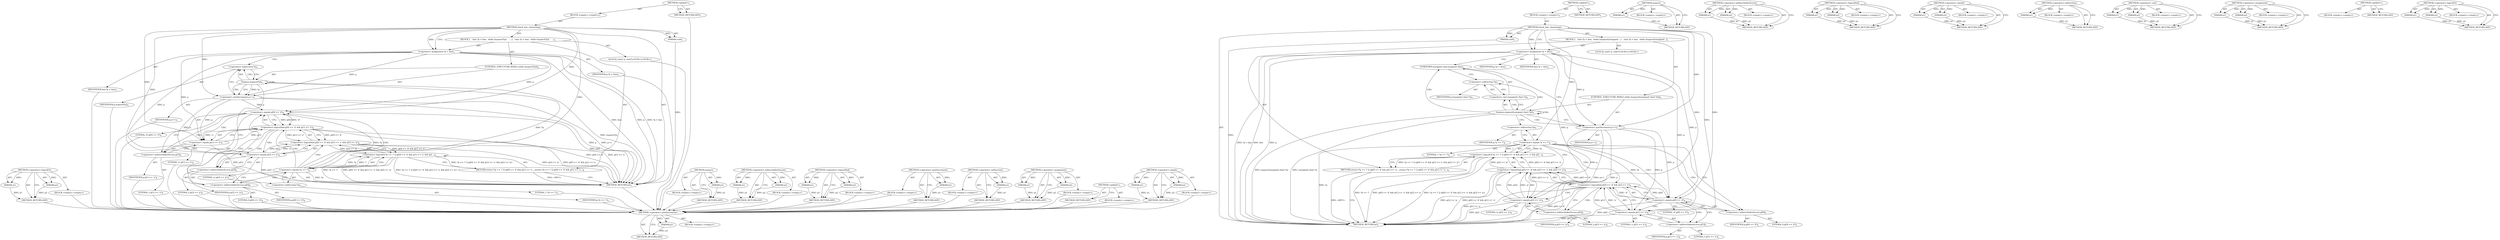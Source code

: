 digraph "&lt;operator&gt;.logicalOr" {
vulnerable_82 [label=<(METHOD,&lt;operator&gt;.logicalOr)>];
vulnerable_83 [label=<(PARAM,p1)>];
vulnerable_84 [label=<(PARAM,p2)>];
vulnerable_85 [label=<(BLOCK,&lt;empty&gt;,&lt;empty&gt;)>];
vulnerable_86 [label=<(METHOD_RETURN,ANY)>];
vulnerable_6 [label=<(METHOD,&lt;global&gt;)<SUB>1</SUB>>];
vulnerable_7 [label=<(BLOCK,&lt;empty&gt;,&lt;empty&gt;)<SUB>1</SUB>>];
vulnerable_8 [label=<(METHOD,check_line_charstring)<SUB>1</SUB>>];
vulnerable_9 [label=<(PARAM,void)<SUB>1</SUB>>];
vulnerable_10 [label=<(BLOCK,{
   char *p = line;
  while (isspace(*p))
    ...,{
   char *p = line;
  while (isspace(*p))
    ...)<SUB>2</SUB>>];
vulnerable_11 [label="<(LOCAL,char* p: char*)<SUB>3</SUB>>"];
vulnerable_12 [label=<(&lt;operator&gt;.assignment,*p = line)<SUB>3</SUB>>];
vulnerable_13 [label=<(IDENTIFIER,p,*p = line)<SUB>3</SUB>>];
vulnerable_14 [label=<(IDENTIFIER,line,*p = line)<SUB>3</SUB>>];
vulnerable_15 [label=<(CONTROL_STRUCTURE,WHILE,while (isspace(*p)))<SUB>4</SUB>>];
vulnerable_16 [label=<(isspace,isspace(*p))<SUB>4</SUB>>];
vulnerable_17 [label=<(&lt;operator&gt;.indirection,*p)<SUB>4</SUB>>];
vulnerable_18 [label=<(IDENTIFIER,p,isspace(*p))<SUB>4</SUB>>];
vulnerable_19 [label=<(&lt;operator&gt;.postIncrement,p++)<SUB>5</SUB>>];
vulnerable_20 [label=<(IDENTIFIER,p,p++)<SUB>5</SUB>>];
vulnerable_21 [label=<(RETURN,return (*p == '/' || (p[0] == 'd' &amp;&amp; p[1] == 'u...,return (*p == '/' || (p[0] == 'd' &amp;&amp; p[1] == 'u...)<SUB>6</SUB>>];
vulnerable_22 [label=<(&lt;operator&gt;.logicalOr,*p == '/' || (p[0] == 'd' &amp;&amp; p[1] == 'u' &amp;&amp; p[2...)<SUB>6</SUB>>];
vulnerable_23 [label=<(&lt;operator&gt;.equals,*p == '/')<SUB>6</SUB>>];
vulnerable_24 [label=<(&lt;operator&gt;.indirection,*p)<SUB>6</SUB>>];
vulnerable_25 [label=<(IDENTIFIER,p,*p == '/')<SUB>6</SUB>>];
vulnerable_26 [label=<(LITERAL,'/',*p == '/')<SUB>6</SUB>>];
vulnerable_27 [label=<(&lt;operator&gt;.logicalAnd,p[0] == 'd' &amp;&amp; p[1] == 'u' &amp;&amp; p[2] == 'p')<SUB>6</SUB>>];
vulnerable_28 [label=<(&lt;operator&gt;.logicalAnd,p[0] == 'd' &amp;&amp; p[1] == 'u')<SUB>6</SUB>>];
vulnerable_29 [label=<(&lt;operator&gt;.equals,p[0] == 'd')<SUB>6</SUB>>];
vulnerable_30 [label=<(&lt;operator&gt;.indirectIndexAccess,p[0])<SUB>6</SUB>>];
vulnerable_31 [label=<(IDENTIFIER,p,p[0] == 'd')<SUB>6</SUB>>];
vulnerable_32 [label=<(LITERAL,0,p[0] == 'd')<SUB>6</SUB>>];
vulnerable_33 [label=<(LITERAL,'d',p[0] == 'd')<SUB>6</SUB>>];
vulnerable_34 [label=<(&lt;operator&gt;.equals,p[1] == 'u')<SUB>6</SUB>>];
vulnerable_35 [label=<(&lt;operator&gt;.indirectIndexAccess,p[1])<SUB>6</SUB>>];
vulnerable_36 [label=<(IDENTIFIER,p,p[1] == 'u')<SUB>6</SUB>>];
vulnerable_37 [label=<(LITERAL,1,p[1] == 'u')<SUB>6</SUB>>];
vulnerable_38 [label=<(LITERAL,'u',p[1] == 'u')<SUB>6</SUB>>];
vulnerable_39 [label=<(&lt;operator&gt;.equals,p[2] == 'p')<SUB>6</SUB>>];
vulnerable_40 [label=<(&lt;operator&gt;.indirectIndexAccess,p[2])<SUB>6</SUB>>];
vulnerable_41 [label=<(IDENTIFIER,p,p[2] == 'p')<SUB>6</SUB>>];
vulnerable_42 [label=<(LITERAL,2,p[2] == 'p')<SUB>6</SUB>>];
vulnerable_43 [label=<(LITERAL,'p',p[2] == 'p')<SUB>6</SUB>>];
vulnerable_44 [label=<(METHOD_RETURN,int)<SUB>1</SUB>>];
vulnerable_46 [label=<(METHOD_RETURN,ANY)<SUB>1</SUB>>];
vulnerable_70 [label=<(METHOD,isspace)>];
vulnerable_71 [label=<(PARAM,p1)>];
vulnerable_72 [label=<(BLOCK,&lt;empty&gt;,&lt;empty&gt;)>];
vulnerable_73 [label=<(METHOD_RETURN,ANY)>];
vulnerable_97 [label=<(METHOD,&lt;operator&gt;.indirectIndexAccess)>];
vulnerable_98 [label=<(PARAM,p1)>];
vulnerable_99 [label=<(PARAM,p2)>];
vulnerable_100 [label=<(BLOCK,&lt;empty&gt;,&lt;empty&gt;)>];
vulnerable_101 [label=<(METHOD_RETURN,ANY)>];
vulnerable_92 [label=<(METHOD,&lt;operator&gt;.logicalAnd)>];
vulnerable_93 [label=<(PARAM,p1)>];
vulnerable_94 [label=<(PARAM,p2)>];
vulnerable_95 [label=<(BLOCK,&lt;empty&gt;,&lt;empty&gt;)>];
vulnerable_96 [label=<(METHOD_RETURN,ANY)>];
vulnerable_78 [label=<(METHOD,&lt;operator&gt;.postIncrement)>];
vulnerable_79 [label=<(PARAM,p1)>];
vulnerable_80 [label=<(BLOCK,&lt;empty&gt;,&lt;empty&gt;)>];
vulnerable_81 [label=<(METHOD_RETURN,ANY)>];
vulnerable_74 [label=<(METHOD,&lt;operator&gt;.indirection)>];
vulnerable_75 [label=<(PARAM,p1)>];
vulnerable_76 [label=<(BLOCK,&lt;empty&gt;,&lt;empty&gt;)>];
vulnerable_77 [label=<(METHOD_RETURN,ANY)>];
vulnerable_65 [label=<(METHOD,&lt;operator&gt;.assignment)>];
vulnerable_66 [label=<(PARAM,p1)>];
vulnerable_67 [label=<(PARAM,p2)>];
vulnerable_68 [label=<(BLOCK,&lt;empty&gt;,&lt;empty&gt;)>];
vulnerable_69 [label=<(METHOD_RETURN,ANY)>];
vulnerable_59 [label=<(METHOD,&lt;global&gt;)<SUB>1</SUB>>];
vulnerable_60 [label=<(BLOCK,&lt;empty&gt;,&lt;empty&gt;)>];
vulnerable_61 [label=<(METHOD_RETURN,ANY)>];
vulnerable_87 [label=<(METHOD,&lt;operator&gt;.equals)>];
vulnerable_88 [label=<(PARAM,p1)>];
vulnerable_89 [label=<(PARAM,p2)>];
vulnerable_90 [label=<(BLOCK,&lt;empty&gt;,&lt;empty&gt;)>];
vulnerable_91 [label=<(METHOD_RETURN,ANY)>];
fixed_85 [label=<(METHOD,&lt;operator&gt;.postIncrement)>];
fixed_86 [label=<(PARAM,p1)>];
fixed_87 [label=<(BLOCK,&lt;empty&gt;,&lt;empty&gt;)>];
fixed_88 [label=<(METHOD_RETURN,ANY)>];
fixed_6 [label=<(METHOD,&lt;global&gt;)<SUB>1</SUB>>];
fixed_7 [label=<(BLOCK,&lt;empty&gt;,&lt;empty&gt;)<SUB>1</SUB>>];
fixed_8 [label=<(METHOD,check_line_charstring)<SUB>1</SUB>>];
fixed_9 [label=<(PARAM,void)<SUB>1</SUB>>];
fixed_10 [label=<(BLOCK,{
   char *p = line;
  while (isspace((unsigned...,{
   char *p = line;
  while (isspace((unsigned...)<SUB>2</SUB>>];
fixed_11 [label="<(LOCAL,char* p: char*)<SUB>3</SUB>>"];
fixed_12 [label=<(&lt;operator&gt;.assignment,*p = line)<SUB>3</SUB>>];
fixed_13 [label=<(IDENTIFIER,p,*p = line)<SUB>3</SUB>>];
fixed_14 [label=<(IDENTIFIER,line,*p = line)<SUB>3</SUB>>];
fixed_15 [label=<(CONTROL_STRUCTURE,WHILE,while (isspace((unsigned char) *p)))<SUB>4</SUB>>];
fixed_16 [label=<(isspace,isspace((unsigned char) *p))<SUB>4</SUB>>];
fixed_17 [label=<(&lt;operator&gt;.cast,(unsigned char) *p)<SUB>4</SUB>>];
fixed_18 [label=<(UNKNOWN,unsigned char,unsigned char)<SUB>4</SUB>>];
fixed_19 [label=<(&lt;operator&gt;.indirection,*p)<SUB>4</SUB>>];
fixed_20 [label=<(IDENTIFIER,p,(unsigned char) *p)<SUB>4</SUB>>];
fixed_21 [label=<(&lt;operator&gt;.postIncrement,p++)<SUB>5</SUB>>];
fixed_22 [label=<(IDENTIFIER,p,p++)<SUB>5</SUB>>];
fixed_23 [label=<(RETURN,return (*p == '/' || (p[0] == 'd' &amp;&amp; p[1] == 'u...,return (*p == '/' || (p[0] == 'd' &amp;&amp; p[1] == 'u...)<SUB>6</SUB>>];
fixed_24 [label=<(&lt;operator&gt;.logicalOr,*p == '/' || (p[0] == 'd' &amp;&amp; p[1] == 'u' &amp;&amp; p[2...)<SUB>6</SUB>>];
fixed_25 [label=<(&lt;operator&gt;.equals,*p == '/')<SUB>6</SUB>>];
fixed_26 [label=<(&lt;operator&gt;.indirection,*p)<SUB>6</SUB>>];
fixed_27 [label=<(IDENTIFIER,p,*p == '/')<SUB>6</SUB>>];
fixed_28 [label=<(LITERAL,'/',*p == '/')<SUB>6</SUB>>];
fixed_29 [label=<(&lt;operator&gt;.logicalAnd,p[0] == 'd' &amp;&amp; p[1] == 'u' &amp;&amp; p[2] == 'p')<SUB>6</SUB>>];
fixed_30 [label=<(&lt;operator&gt;.logicalAnd,p[0] == 'd' &amp;&amp; p[1] == 'u')<SUB>6</SUB>>];
fixed_31 [label=<(&lt;operator&gt;.equals,p[0] == 'd')<SUB>6</SUB>>];
fixed_32 [label=<(&lt;operator&gt;.indirectIndexAccess,p[0])<SUB>6</SUB>>];
fixed_33 [label=<(IDENTIFIER,p,p[0] == 'd')<SUB>6</SUB>>];
fixed_34 [label=<(LITERAL,0,p[0] == 'd')<SUB>6</SUB>>];
fixed_35 [label=<(LITERAL,'d',p[0] == 'd')<SUB>6</SUB>>];
fixed_36 [label=<(&lt;operator&gt;.equals,p[1] == 'u')<SUB>6</SUB>>];
fixed_37 [label=<(&lt;operator&gt;.indirectIndexAccess,p[1])<SUB>6</SUB>>];
fixed_38 [label=<(IDENTIFIER,p,p[1] == 'u')<SUB>6</SUB>>];
fixed_39 [label=<(LITERAL,1,p[1] == 'u')<SUB>6</SUB>>];
fixed_40 [label=<(LITERAL,'u',p[1] == 'u')<SUB>6</SUB>>];
fixed_41 [label=<(&lt;operator&gt;.equals,p[2] == 'p')<SUB>6</SUB>>];
fixed_42 [label=<(&lt;operator&gt;.indirectIndexAccess,p[2])<SUB>6</SUB>>];
fixed_43 [label=<(IDENTIFIER,p,p[2] == 'p')<SUB>6</SUB>>];
fixed_44 [label=<(LITERAL,2,p[2] == 'p')<SUB>6</SUB>>];
fixed_45 [label=<(LITERAL,'p',p[2] == 'p')<SUB>6</SUB>>];
fixed_46 [label=<(METHOD_RETURN,int)<SUB>1</SUB>>];
fixed_48 [label=<(METHOD_RETURN,ANY)<SUB>1</SUB>>];
fixed_72 [label=<(METHOD,isspace)>];
fixed_73 [label=<(PARAM,p1)>];
fixed_74 [label=<(BLOCK,&lt;empty&gt;,&lt;empty&gt;)>];
fixed_75 [label=<(METHOD_RETURN,ANY)>];
fixed_104 [label=<(METHOD,&lt;operator&gt;.indirectIndexAccess)>];
fixed_105 [label=<(PARAM,p1)>];
fixed_106 [label=<(PARAM,p2)>];
fixed_107 [label=<(BLOCK,&lt;empty&gt;,&lt;empty&gt;)>];
fixed_108 [label=<(METHOD_RETURN,ANY)>];
fixed_99 [label=<(METHOD,&lt;operator&gt;.logicalAnd)>];
fixed_100 [label=<(PARAM,p1)>];
fixed_101 [label=<(PARAM,p2)>];
fixed_102 [label=<(BLOCK,&lt;empty&gt;,&lt;empty&gt;)>];
fixed_103 [label=<(METHOD_RETURN,ANY)>];
fixed_94 [label=<(METHOD,&lt;operator&gt;.equals)>];
fixed_95 [label=<(PARAM,p1)>];
fixed_96 [label=<(PARAM,p2)>];
fixed_97 [label=<(BLOCK,&lt;empty&gt;,&lt;empty&gt;)>];
fixed_98 [label=<(METHOD_RETURN,ANY)>];
fixed_81 [label=<(METHOD,&lt;operator&gt;.indirection)>];
fixed_82 [label=<(PARAM,p1)>];
fixed_83 [label=<(BLOCK,&lt;empty&gt;,&lt;empty&gt;)>];
fixed_84 [label=<(METHOD_RETURN,ANY)>];
fixed_76 [label=<(METHOD,&lt;operator&gt;.cast)>];
fixed_77 [label=<(PARAM,p1)>];
fixed_78 [label=<(PARAM,p2)>];
fixed_79 [label=<(BLOCK,&lt;empty&gt;,&lt;empty&gt;)>];
fixed_80 [label=<(METHOD_RETURN,ANY)>];
fixed_67 [label=<(METHOD,&lt;operator&gt;.assignment)>];
fixed_68 [label=<(PARAM,p1)>];
fixed_69 [label=<(PARAM,p2)>];
fixed_70 [label=<(BLOCK,&lt;empty&gt;,&lt;empty&gt;)>];
fixed_71 [label=<(METHOD_RETURN,ANY)>];
fixed_61 [label=<(METHOD,&lt;global&gt;)<SUB>1</SUB>>];
fixed_62 [label=<(BLOCK,&lt;empty&gt;,&lt;empty&gt;)>];
fixed_63 [label=<(METHOD_RETURN,ANY)>];
fixed_89 [label=<(METHOD,&lt;operator&gt;.logicalOr)>];
fixed_90 [label=<(PARAM,p1)>];
fixed_91 [label=<(PARAM,p2)>];
fixed_92 [label=<(BLOCK,&lt;empty&gt;,&lt;empty&gt;)>];
fixed_93 [label=<(METHOD_RETURN,ANY)>];
vulnerable_82 -> vulnerable_83  [key=0, label="AST: "];
vulnerable_82 -> vulnerable_83  [key=1, label="DDG: "];
vulnerable_82 -> vulnerable_85  [key=0, label="AST: "];
vulnerable_82 -> vulnerable_84  [key=0, label="AST: "];
vulnerable_82 -> vulnerable_84  [key=1, label="DDG: "];
vulnerable_82 -> vulnerable_86  [key=0, label="AST: "];
vulnerable_82 -> vulnerable_86  [key=1, label="CFG: "];
vulnerable_83 -> vulnerable_86  [key=0, label="DDG: p1"];
vulnerable_84 -> vulnerable_86  [key=0, label="DDG: p2"];
vulnerable_85 -> fixed_85  [key=0];
vulnerable_86 -> fixed_85  [key=0];
vulnerable_6 -> vulnerable_7  [key=0, label="AST: "];
vulnerable_6 -> vulnerable_46  [key=0, label="AST: "];
vulnerable_6 -> vulnerable_46  [key=1, label="CFG: "];
vulnerable_7 -> vulnerable_8  [key=0, label="AST: "];
vulnerable_8 -> vulnerable_9  [key=0, label="AST: "];
vulnerable_8 -> vulnerable_9  [key=1, label="DDG: "];
vulnerable_8 -> vulnerable_10  [key=0, label="AST: "];
vulnerable_8 -> vulnerable_44  [key=0, label="AST: "];
vulnerable_8 -> vulnerable_12  [key=0, label="CFG: "];
vulnerable_8 -> vulnerable_12  [key=1, label="DDG: "];
vulnerable_8 -> vulnerable_19  [key=0, label="DDG: "];
vulnerable_8 -> vulnerable_23  [key=0, label="DDG: "];
vulnerable_8 -> vulnerable_39  [key=0, label="DDG: "];
vulnerable_8 -> vulnerable_29  [key=0, label="DDG: "];
vulnerable_8 -> vulnerable_34  [key=0, label="DDG: "];
vulnerable_9 -> vulnerable_44  [key=0, label="DDG: "];
vulnerable_10 -> vulnerable_11  [key=0, label="AST: "];
vulnerable_10 -> vulnerable_12  [key=0, label="AST: "];
vulnerable_10 -> vulnerable_15  [key=0, label="AST: "];
vulnerable_10 -> vulnerable_21  [key=0, label="AST: "];
vulnerable_11 -> fixed_85  [key=0];
vulnerable_12 -> vulnerable_13  [key=0, label="AST: "];
vulnerable_12 -> vulnerable_14  [key=0, label="AST: "];
vulnerable_12 -> vulnerable_17  [key=0, label="CFG: "];
vulnerable_12 -> vulnerable_44  [key=0, label="DDG: p"];
vulnerable_12 -> vulnerable_44  [key=1, label="DDG: *p = line"];
vulnerable_12 -> vulnerable_44  [key=2, label="DDG: line"];
vulnerable_12 -> vulnerable_19  [key=0, label="DDG: p"];
vulnerable_12 -> vulnerable_39  [key=0, label="DDG: p"];
vulnerable_12 -> vulnerable_29  [key=0, label="DDG: p"];
vulnerable_12 -> vulnerable_34  [key=0, label="DDG: p"];
vulnerable_13 -> fixed_85  [key=0];
vulnerable_14 -> fixed_85  [key=0];
vulnerable_15 -> vulnerable_16  [key=0, label="AST: "];
vulnerable_15 -> vulnerable_19  [key=0, label="AST: "];
vulnerable_16 -> vulnerable_17  [key=0, label="AST: "];
vulnerable_16 -> vulnerable_17  [key=1, label="CDG: "];
vulnerable_16 -> vulnerable_19  [key=0, label="CFG: "];
vulnerable_16 -> vulnerable_19  [key=1, label="DDG: *p"];
vulnerable_16 -> vulnerable_19  [key=2, label="CDG: "];
vulnerable_16 -> vulnerable_24  [key=0, label="CFG: "];
vulnerable_16 -> vulnerable_44  [key=0, label="DDG: isspace(*p)"];
vulnerable_16 -> vulnerable_23  [key=0, label="DDG: *p"];
vulnerable_16 -> vulnerable_16  [key=0, label="CDG: "];
vulnerable_17 -> vulnerable_18  [key=0, label="AST: "];
vulnerable_17 -> vulnerable_16  [key=0, label="CFG: "];
vulnerable_18 -> fixed_85  [key=0];
vulnerable_19 -> vulnerable_20  [key=0, label="AST: "];
vulnerable_19 -> vulnerable_17  [key=0, label="CFG: "];
vulnerable_19 -> vulnerable_44  [key=0, label="DDG: p"];
vulnerable_19 -> vulnerable_44  [key=1, label="DDG: p++"];
vulnerable_19 -> vulnerable_39  [key=0, label="DDG: p"];
vulnerable_19 -> vulnerable_29  [key=0, label="DDG: p"];
vulnerable_19 -> vulnerable_34  [key=0, label="DDG: p"];
vulnerable_20 -> fixed_85  [key=0];
vulnerable_21 -> vulnerable_22  [key=0, label="AST: "];
vulnerable_21 -> vulnerable_44  [key=0, label="CFG: "];
vulnerable_21 -> vulnerable_44  [key=1, label="DDG: &lt;RET&gt;"];
vulnerable_22 -> vulnerable_23  [key=0, label="AST: "];
vulnerable_22 -> vulnerable_27  [key=0, label="AST: "];
vulnerable_22 -> vulnerable_21  [key=0, label="CFG: "];
vulnerable_22 -> vulnerable_21  [key=1, label="DDG: *p == '/' || (p[0] == 'd' &amp;&amp; p[1] == 'u' &amp;&amp; p[2] == 'p')"];
vulnerable_22 -> vulnerable_44  [key=0, label="DDG: *p == '/'"];
vulnerable_22 -> vulnerable_44  [key=1, label="DDG: p[0] == 'd' &amp;&amp; p[1] == 'u' &amp;&amp; p[2] == 'p'"];
vulnerable_22 -> vulnerable_44  [key=2, label="DDG: *p == '/' || (p[0] == 'd' &amp;&amp; p[1] == 'u' &amp;&amp; p[2] == 'p')"];
vulnerable_23 -> vulnerable_24  [key=0, label="AST: "];
vulnerable_23 -> vulnerable_26  [key=0, label="AST: "];
vulnerable_23 -> vulnerable_22  [key=0, label="CFG: "];
vulnerable_23 -> vulnerable_22  [key=1, label="DDG: *p"];
vulnerable_23 -> vulnerable_22  [key=2, label="DDG: '/'"];
vulnerable_23 -> vulnerable_30  [key=0, label="CFG: "];
vulnerable_23 -> vulnerable_30  [key=1, label="CDG: "];
vulnerable_23 -> vulnerable_44  [key=0, label="DDG: *p"];
vulnerable_23 -> vulnerable_29  [key=0, label="DDG: *p"];
vulnerable_23 -> vulnerable_29  [key=1, label="CDG: "];
vulnerable_23 -> vulnerable_28  [key=0, label="CDG: "];
vulnerable_23 -> vulnerable_27  [key=0, label="CDG: "];
vulnerable_24 -> vulnerable_25  [key=0, label="AST: "];
vulnerable_24 -> vulnerable_23  [key=0, label="CFG: "];
vulnerable_25 -> fixed_85  [key=0];
vulnerable_26 -> fixed_85  [key=0];
vulnerable_27 -> vulnerable_28  [key=0, label="AST: "];
vulnerable_27 -> vulnerable_39  [key=0, label="AST: "];
vulnerable_27 -> vulnerable_22  [key=0, label="CFG: "];
vulnerable_27 -> vulnerable_22  [key=1, label="DDG: p[0] == 'd' &amp;&amp; p[1] == 'u'"];
vulnerable_27 -> vulnerable_22  [key=2, label="DDG: p[2] == 'p'"];
vulnerable_27 -> vulnerable_44  [key=0, label="DDG: p[0] == 'd' &amp;&amp; p[1] == 'u'"];
vulnerable_27 -> vulnerable_44  [key=1, label="DDG: p[2] == 'p'"];
vulnerable_28 -> vulnerable_29  [key=0, label="AST: "];
vulnerable_28 -> vulnerable_34  [key=0, label="AST: "];
vulnerable_28 -> vulnerable_27  [key=0, label="CFG: "];
vulnerable_28 -> vulnerable_27  [key=1, label="DDG: p[0] == 'd'"];
vulnerable_28 -> vulnerable_27  [key=2, label="DDG: p[1] == 'u'"];
vulnerable_28 -> vulnerable_40  [key=0, label="CFG: "];
vulnerable_28 -> vulnerable_40  [key=1, label="CDG: "];
vulnerable_28 -> vulnerable_44  [key=0, label="DDG: p[0] == 'd'"];
vulnerable_28 -> vulnerable_44  [key=1, label="DDG: p[1] == 'u'"];
vulnerable_28 -> vulnerable_39  [key=0, label="CDG: "];
vulnerable_29 -> vulnerable_30  [key=0, label="AST: "];
vulnerable_29 -> vulnerable_33  [key=0, label="AST: "];
vulnerable_29 -> vulnerable_28  [key=0, label="CFG: "];
vulnerable_29 -> vulnerable_28  [key=1, label="DDG: p[0]"];
vulnerable_29 -> vulnerable_28  [key=2, label="DDG: 'd'"];
vulnerable_29 -> vulnerable_35  [key=0, label="CFG: "];
vulnerable_29 -> vulnerable_35  [key=1, label="CDG: "];
vulnerable_29 -> vulnerable_44  [key=0, label="DDG: p[0]"];
vulnerable_29 -> vulnerable_34  [key=0, label="CDG: "];
vulnerable_30 -> vulnerable_31  [key=0, label="AST: "];
vulnerable_30 -> vulnerable_32  [key=0, label="AST: "];
vulnerable_30 -> vulnerable_29  [key=0, label="CFG: "];
vulnerable_31 -> fixed_85  [key=0];
vulnerable_32 -> fixed_85  [key=0];
vulnerable_33 -> fixed_85  [key=0];
vulnerable_34 -> vulnerable_35  [key=0, label="AST: "];
vulnerable_34 -> vulnerable_38  [key=0, label="AST: "];
vulnerable_34 -> vulnerable_28  [key=0, label="CFG: "];
vulnerable_34 -> vulnerable_28  [key=1, label="DDG: p[1]"];
vulnerable_34 -> vulnerable_28  [key=2, label="DDG: 'u'"];
vulnerable_34 -> vulnerable_44  [key=0, label="DDG: p[1]"];
vulnerable_35 -> vulnerable_36  [key=0, label="AST: "];
vulnerable_35 -> vulnerable_37  [key=0, label="AST: "];
vulnerable_35 -> vulnerable_34  [key=0, label="CFG: "];
vulnerable_36 -> fixed_85  [key=0];
vulnerable_37 -> fixed_85  [key=0];
vulnerable_38 -> fixed_85  [key=0];
vulnerable_39 -> vulnerable_40  [key=0, label="AST: "];
vulnerable_39 -> vulnerable_43  [key=0, label="AST: "];
vulnerable_39 -> vulnerable_27  [key=0, label="CFG: "];
vulnerable_39 -> vulnerable_27  [key=1, label="DDG: p[2]"];
vulnerable_39 -> vulnerable_27  [key=2, label="DDG: 'p'"];
vulnerable_39 -> vulnerable_44  [key=0, label="DDG: p[2]"];
vulnerable_40 -> vulnerable_41  [key=0, label="AST: "];
vulnerable_40 -> vulnerable_42  [key=0, label="AST: "];
vulnerable_40 -> vulnerable_39  [key=0, label="CFG: "];
vulnerable_41 -> fixed_85  [key=0];
vulnerable_42 -> fixed_85  [key=0];
vulnerable_43 -> fixed_85  [key=0];
vulnerable_44 -> fixed_85  [key=0];
vulnerable_46 -> fixed_85  [key=0];
vulnerable_70 -> vulnerable_71  [key=0, label="AST: "];
vulnerable_70 -> vulnerable_71  [key=1, label="DDG: "];
vulnerable_70 -> vulnerable_72  [key=0, label="AST: "];
vulnerable_70 -> vulnerable_73  [key=0, label="AST: "];
vulnerable_70 -> vulnerable_73  [key=1, label="CFG: "];
vulnerable_71 -> vulnerable_73  [key=0, label="DDG: p1"];
vulnerable_72 -> fixed_85  [key=0];
vulnerable_73 -> fixed_85  [key=0];
vulnerable_97 -> vulnerable_98  [key=0, label="AST: "];
vulnerable_97 -> vulnerable_98  [key=1, label="DDG: "];
vulnerable_97 -> vulnerable_100  [key=0, label="AST: "];
vulnerable_97 -> vulnerable_99  [key=0, label="AST: "];
vulnerable_97 -> vulnerable_99  [key=1, label="DDG: "];
vulnerable_97 -> vulnerable_101  [key=0, label="AST: "];
vulnerable_97 -> vulnerable_101  [key=1, label="CFG: "];
vulnerable_98 -> vulnerable_101  [key=0, label="DDG: p1"];
vulnerable_99 -> vulnerable_101  [key=0, label="DDG: p2"];
vulnerable_100 -> fixed_85  [key=0];
vulnerable_101 -> fixed_85  [key=0];
vulnerable_92 -> vulnerable_93  [key=0, label="AST: "];
vulnerable_92 -> vulnerable_93  [key=1, label="DDG: "];
vulnerable_92 -> vulnerable_95  [key=0, label="AST: "];
vulnerable_92 -> vulnerable_94  [key=0, label="AST: "];
vulnerable_92 -> vulnerable_94  [key=1, label="DDG: "];
vulnerable_92 -> vulnerable_96  [key=0, label="AST: "];
vulnerable_92 -> vulnerable_96  [key=1, label="CFG: "];
vulnerable_93 -> vulnerable_96  [key=0, label="DDG: p1"];
vulnerable_94 -> vulnerable_96  [key=0, label="DDG: p2"];
vulnerable_95 -> fixed_85  [key=0];
vulnerable_96 -> fixed_85  [key=0];
vulnerable_78 -> vulnerable_79  [key=0, label="AST: "];
vulnerable_78 -> vulnerable_79  [key=1, label="DDG: "];
vulnerable_78 -> vulnerable_80  [key=0, label="AST: "];
vulnerable_78 -> vulnerable_81  [key=0, label="AST: "];
vulnerable_78 -> vulnerable_81  [key=1, label="CFG: "];
vulnerable_79 -> vulnerable_81  [key=0, label="DDG: p1"];
vulnerable_80 -> fixed_85  [key=0];
vulnerable_81 -> fixed_85  [key=0];
vulnerable_74 -> vulnerable_75  [key=0, label="AST: "];
vulnerable_74 -> vulnerable_75  [key=1, label="DDG: "];
vulnerable_74 -> vulnerable_76  [key=0, label="AST: "];
vulnerable_74 -> vulnerable_77  [key=0, label="AST: "];
vulnerable_74 -> vulnerable_77  [key=1, label="CFG: "];
vulnerable_75 -> vulnerable_77  [key=0, label="DDG: p1"];
vulnerable_76 -> fixed_85  [key=0];
vulnerable_77 -> fixed_85  [key=0];
vulnerable_65 -> vulnerable_66  [key=0, label="AST: "];
vulnerable_65 -> vulnerable_66  [key=1, label="DDG: "];
vulnerable_65 -> vulnerable_68  [key=0, label="AST: "];
vulnerable_65 -> vulnerable_67  [key=0, label="AST: "];
vulnerable_65 -> vulnerable_67  [key=1, label="DDG: "];
vulnerable_65 -> vulnerable_69  [key=0, label="AST: "];
vulnerable_65 -> vulnerable_69  [key=1, label="CFG: "];
vulnerable_66 -> vulnerable_69  [key=0, label="DDG: p1"];
vulnerable_67 -> vulnerable_69  [key=0, label="DDG: p2"];
vulnerable_68 -> fixed_85  [key=0];
vulnerable_69 -> fixed_85  [key=0];
vulnerable_59 -> vulnerable_60  [key=0, label="AST: "];
vulnerable_59 -> vulnerable_61  [key=0, label="AST: "];
vulnerable_59 -> vulnerable_61  [key=1, label="CFG: "];
vulnerable_60 -> fixed_85  [key=0];
vulnerable_61 -> fixed_85  [key=0];
vulnerable_87 -> vulnerable_88  [key=0, label="AST: "];
vulnerable_87 -> vulnerable_88  [key=1, label="DDG: "];
vulnerable_87 -> vulnerable_90  [key=0, label="AST: "];
vulnerable_87 -> vulnerable_89  [key=0, label="AST: "];
vulnerable_87 -> vulnerable_89  [key=1, label="DDG: "];
vulnerable_87 -> vulnerable_91  [key=0, label="AST: "];
vulnerable_87 -> vulnerable_91  [key=1, label="CFG: "];
vulnerable_88 -> vulnerable_91  [key=0, label="DDG: p1"];
vulnerable_89 -> vulnerable_91  [key=0, label="DDG: p2"];
vulnerable_90 -> fixed_85  [key=0];
vulnerable_91 -> fixed_85  [key=0];
fixed_85 -> fixed_86  [key=0, label="AST: "];
fixed_85 -> fixed_86  [key=1, label="DDG: "];
fixed_85 -> fixed_87  [key=0, label="AST: "];
fixed_85 -> fixed_88  [key=0, label="AST: "];
fixed_85 -> fixed_88  [key=1, label="CFG: "];
fixed_86 -> fixed_88  [key=0, label="DDG: p1"];
fixed_6 -> fixed_7  [key=0, label="AST: "];
fixed_6 -> fixed_48  [key=0, label="AST: "];
fixed_6 -> fixed_48  [key=1, label="CFG: "];
fixed_7 -> fixed_8  [key=0, label="AST: "];
fixed_8 -> fixed_9  [key=0, label="AST: "];
fixed_8 -> fixed_9  [key=1, label="DDG: "];
fixed_8 -> fixed_10  [key=0, label="AST: "];
fixed_8 -> fixed_46  [key=0, label="AST: "];
fixed_8 -> fixed_12  [key=0, label="CFG: "];
fixed_8 -> fixed_12  [key=1, label="DDG: "];
fixed_8 -> fixed_21  [key=0, label="DDG: "];
fixed_8 -> fixed_25  [key=0, label="DDG: "];
fixed_8 -> fixed_41  [key=0, label="DDG: "];
fixed_8 -> fixed_31  [key=0, label="DDG: "];
fixed_8 -> fixed_36  [key=0, label="DDG: "];
fixed_9 -> fixed_46  [key=0, label="DDG: "];
fixed_10 -> fixed_11  [key=0, label="AST: "];
fixed_10 -> fixed_12  [key=0, label="AST: "];
fixed_10 -> fixed_15  [key=0, label="AST: "];
fixed_10 -> fixed_23  [key=0, label="AST: "];
fixed_12 -> fixed_13  [key=0, label="AST: "];
fixed_12 -> fixed_14  [key=0, label="AST: "];
fixed_12 -> fixed_18  [key=0, label="CFG: "];
fixed_12 -> fixed_46  [key=0, label="DDG: p"];
fixed_12 -> fixed_46  [key=1, label="DDG: *p = line"];
fixed_12 -> fixed_46  [key=2, label="DDG: line"];
fixed_12 -> fixed_21  [key=0, label="DDG: p"];
fixed_12 -> fixed_41  [key=0, label="DDG: p"];
fixed_12 -> fixed_31  [key=0, label="DDG: p"];
fixed_12 -> fixed_36  [key=0, label="DDG: p"];
fixed_15 -> fixed_16  [key=0, label="AST: "];
fixed_15 -> fixed_21  [key=0, label="AST: "];
fixed_16 -> fixed_17  [key=0, label="AST: "];
fixed_16 -> fixed_17  [key=1, label="CDG: "];
fixed_16 -> fixed_21  [key=0, label="CFG: "];
fixed_16 -> fixed_21  [key=1, label="CDG: "];
fixed_16 -> fixed_26  [key=0, label="CFG: "];
fixed_16 -> fixed_46  [key=0, label="DDG: (unsigned char) *p"];
fixed_16 -> fixed_46  [key=1, label="DDG: isspace((unsigned char) *p)"];
fixed_16 -> fixed_16  [key=0, label="CDG: "];
fixed_16 -> fixed_19  [key=0, label="CDG: "];
fixed_16 -> fixed_18  [key=0, label="CDG: "];
fixed_17 -> fixed_18  [key=0, label="AST: "];
fixed_17 -> fixed_19  [key=0, label="AST: "];
fixed_17 -> fixed_16  [key=0, label="CFG: "];
fixed_18 -> fixed_19  [key=0, label="CFG: "];
fixed_19 -> fixed_20  [key=0, label="AST: "];
fixed_19 -> fixed_17  [key=0, label="CFG: "];
fixed_21 -> fixed_22  [key=0, label="AST: "];
fixed_21 -> fixed_18  [key=0, label="CFG: "];
fixed_21 -> fixed_46  [key=0, label="DDG: p"];
fixed_21 -> fixed_46  [key=1, label="DDG: p++"];
fixed_21 -> fixed_41  [key=0, label="DDG: p"];
fixed_21 -> fixed_31  [key=0, label="DDG: p"];
fixed_21 -> fixed_36  [key=0, label="DDG: p"];
fixed_23 -> fixed_24  [key=0, label="AST: "];
fixed_23 -> fixed_46  [key=0, label="CFG: "];
fixed_23 -> fixed_46  [key=1, label="DDG: &lt;RET&gt;"];
fixed_24 -> fixed_25  [key=0, label="AST: "];
fixed_24 -> fixed_29  [key=0, label="AST: "];
fixed_24 -> fixed_23  [key=0, label="CFG: "];
fixed_24 -> fixed_23  [key=1, label="DDG: *p == '/' || (p[0] == 'd' &amp;&amp; p[1] == 'u' &amp;&amp; p[2] == 'p')"];
fixed_24 -> fixed_46  [key=0, label="DDG: *p == '/'"];
fixed_24 -> fixed_46  [key=1, label="DDG: p[0] == 'd' &amp;&amp; p[1] == 'u' &amp;&amp; p[2] == 'p'"];
fixed_24 -> fixed_46  [key=2, label="DDG: *p == '/' || (p[0] == 'd' &amp;&amp; p[1] == 'u' &amp;&amp; p[2] == 'p')"];
fixed_25 -> fixed_26  [key=0, label="AST: "];
fixed_25 -> fixed_28  [key=0, label="AST: "];
fixed_25 -> fixed_24  [key=0, label="CFG: "];
fixed_25 -> fixed_24  [key=1, label="DDG: *p"];
fixed_25 -> fixed_24  [key=2, label="DDG: '/'"];
fixed_25 -> fixed_32  [key=0, label="CFG: "];
fixed_25 -> fixed_32  [key=1, label="CDG: "];
fixed_25 -> fixed_46  [key=0, label="DDG: *p"];
fixed_25 -> fixed_31  [key=0, label="DDG: *p"];
fixed_25 -> fixed_31  [key=1, label="CDG: "];
fixed_25 -> fixed_30  [key=0, label="CDG: "];
fixed_25 -> fixed_29  [key=0, label="CDG: "];
fixed_26 -> fixed_27  [key=0, label="AST: "];
fixed_26 -> fixed_25  [key=0, label="CFG: "];
fixed_29 -> fixed_30  [key=0, label="AST: "];
fixed_29 -> fixed_41  [key=0, label="AST: "];
fixed_29 -> fixed_24  [key=0, label="CFG: "];
fixed_29 -> fixed_24  [key=1, label="DDG: p[0] == 'd' &amp;&amp; p[1] == 'u'"];
fixed_29 -> fixed_24  [key=2, label="DDG: p[2] == 'p'"];
fixed_29 -> fixed_46  [key=0, label="DDG: p[0] == 'd' &amp;&amp; p[1] == 'u'"];
fixed_29 -> fixed_46  [key=1, label="DDG: p[2] == 'p'"];
fixed_30 -> fixed_31  [key=0, label="AST: "];
fixed_30 -> fixed_36  [key=0, label="AST: "];
fixed_30 -> fixed_29  [key=0, label="CFG: "];
fixed_30 -> fixed_29  [key=1, label="DDG: p[0] == 'd'"];
fixed_30 -> fixed_29  [key=2, label="DDG: p[1] == 'u'"];
fixed_30 -> fixed_42  [key=0, label="CFG: "];
fixed_30 -> fixed_42  [key=1, label="CDG: "];
fixed_30 -> fixed_46  [key=0, label="DDG: p[0] == 'd'"];
fixed_30 -> fixed_46  [key=1, label="DDG: p[1] == 'u'"];
fixed_30 -> fixed_41  [key=0, label="CDG: "];
fixed_31 -> fixed_32  [key=0, label="AST: "];
fixed_31 -> fixed_35  [key=0, label="AST: "];
fixed_31 -> fixed_30  [key=0, label="CFG: "];
fixed_31 -> fixed_30  [key=1, label="DDG: p[0]"];
fixed_31 -> fixed_30  [key=2, label="DDG: 'd'"];
fixed_31 -> fixed_37  [key=0, label="CFG: "];
fixed_31 -> fixed_37  [key=1, label="CDG: "];
fixed_31 -> fixed_46  [key=0, label="DDG: p[0]"];
fixed_31 -> fixed_36  [key=0, label="CDG: "];
fixed_32 -> fixed_33  [key=0, label="AST: "];
fixed_32 -> fixed_34  [key=0, label="AST: "];
fixed_32 -> fixed_31  [key=0, label="CFG: "];
fixed_36 -> fixed_37  [key=0, label="AST: "];
fixed_36 -> fixed_40  [key=0, label="AST: "];
fixed_36 -> fixed_30  [key=0, label="CFG: "];
fixed_36 -> fixed_30  [key=1, label="DDG: p[1]"];
fixed_36 -> fixed_30  [key=2, label="DDG: 'u'"];
fixed_36 -> fixed_46  [key=0, label="DDG: p[1]"];
fixed_37 -> fixed_38  [key=0, label="AST: "];
fixed_37 -> fixed_39  [key=0, label="AST: "];
fixed_37 -> fixed_36  [key=0, label="CFG: "];
fixed_41 -> fixed_42  [key=0, label="AST: "];
fixed_41 -> fixed_45  [key=0, label="AST: "];
fixed_41 -> fixed_29  [key=0, label="CFG: "];
fixed_41 -> fixed_29  [key=1, label="DDG: p[2]"];
fixed_41 -> fixed_29  [key=2, label="DDG: 'p'"];
fixed_41 -> fixed_46  [key=0, label="DDG: p[2]"];
fixed_42 -> fixed_43  [key=0, label="AST: "];
fixed_42 -> fixed_44  [key=0, label="AST: "];
fixed_42 -> fixed_41  [key=0, label="CFG: "];
fixed_72 -> fixed_73  [key=0, label="AST: "];
fixed_72 -> fixed_73  [key=1, label="DDG: "];
fixed_72 -> fixed_74  [key=0, label="AST: "];
fixed_72 -> fixed_75  [key=0, label="AST: "];
fixed_72 -> fixed_75  [key=1, label="CFG: "];
fixed_73 -> fixed_75  [key=0, label="DDG: p1"];
fixed_104 -> fixed_105  [key=0, label="AST: "];
fixed_104 -> fixed_105  [key=1, label="DDG: "];
fixed_104 -> fixed_107  [key=0, label="AST: "];
fixed_104 -> fixed_106  [key=0, label="AST: "];
fixed_104 -> fixed_106  [key=1, label="DDG: "];
fixed_104 -> fixed_108  [key=0, label="AST: "];
fixed_104 -> fixed_108  [key=1, label="CFG: "];
fixed_105 -> fixed_108  [key=0, label="DDG: p1"];
fixed_106 -> fixed_108  [key=0, label="DDG: p2"];
fixed_99 -> fixed_100  [key=0, label="AST: "];
fixed_99 -> fixed_100  [key=1, label="DDG: "];
fixed_99 -> fixed_102  [key=0, label="AST: "];
fixed_99 -> fixed_101  [key=0, label="AST: "];
fixed_99 -> fixed_101  [key=1, label="DDG: "];
fixed_99 -> fixed_103  [key=0, label="AST: "];
fixed_99 -> fixed_103  [key=1, label="CFG: "];
fixed_100 -> fixed_103  [key=0, label="DDG: p1"];
fixed_101 -> fixed_103  [key=0, label="DDG: p2"];
fixed_94 -> fixed_95  [key=0, label="AST: "];
fixed_94 -> fixed_95  [key=1, label="DDG: "];
fixed_94 -> fixed_97  [key=0, label="AST: "];
fixed_94 -> fixed_96  [key=0, label="AST: "];
fixed_94 -> fixed_96  [key=1, label="DDG: "];
fixed_94 -> fixed_98  [key=0, label="AST: "];
fixed_94 -> fixed_98  [key=1, label="CFG: "];
fixed_95 -> fixed_98  [key=0, label="DDG: p1"];
fixed_96 -> fixed_98  [key=0, label="DDG: p2"];
fixed_81 -> fixed_82  [key=0, label="AST: "];
fixed_81 -> fixed_82  [key=1, label="DDG: "];
fixed_81 -> fixed_83  [key=0, label="AST: "];
fixed_81 -> fixed_84  [key=0, label="AST: "];
fixed_81 -> fixed_84  [key=1, label="CFG: "];
fixed_82 -> fixed_84  [key=0, label="DDG: p1"];
fixed_76 -> fixed_77  [key=0, label="AST: "];
fixed_76 -> fixed_77  [key=1, label="DDG: "];
fixed_76 -> fixed_79  [key=0, label="AST: "];
fixed_76 -> fixed_78  [key=0, label="AST: "];
fixed_76 -> fixed_78  [key=1, label="DDG: "];
fixed_76 -> fixed_80  [key=0, label="AST: "];
fixed_76 -> fixed_80  [key=1, label="CFG: "];
fixed_77 -> fixed_80  [key=0, label="DDG: p1"];
fixed_78 -> fixed_80  [key=0, label="DDG: p2"];
fixed_67 -> fixed_68  [key=0, label="AST: "];
fixed_67 -> fixed_68  [key=1, label="DDG: "];
fixed_67 -> fixed_70  [key=0, label="AST: "];
fixed_67 -> fixed_69  [key=0, label="AST: "];
fixed_67 -> fixed_69  [key=1, label="DDG: "];
fixed_67 -> fixed_71  [key=0, label="AST: "];
fixed_67 -> fixed_71  [key=1, label="CFG: "];
fixed_68 -> fixed_71  [key=0, label="DDG: p1"];
fixed_69 -> fixed_71  [key=0, label="DDG: p2"];
fixed_61 -> fixed_62  [key=0, label="AST: "];
fixed_61 -> fixed_63  [key=0, label="AST: "];
fixed_61 -> fixed_63  [key=1, label="CFG: "];
fixed_89 -> fixed_90  [key=0, label="AST: "];
fixed_89 -> fixed_90  [key=1, label="DDG: "];
fixed_89 -> fixed_92  [key=0, label="AST: "];
fixed_89 -> fixed_91  [key=0, label="AST: "];
fixed_89 -> fixed_91  [key=1, label="DDG: "];
fixed_89 -> fixed_93  [key=0, label="AST: "];
fixed_89 -> fixed_93  [key=1, label="CFG: "];
fixed_90 -> fixed_93  [key=0, label="DDG: p1"];
fixed_91 -> fixed_93  [key=0, label="DDG: p2"];
}

